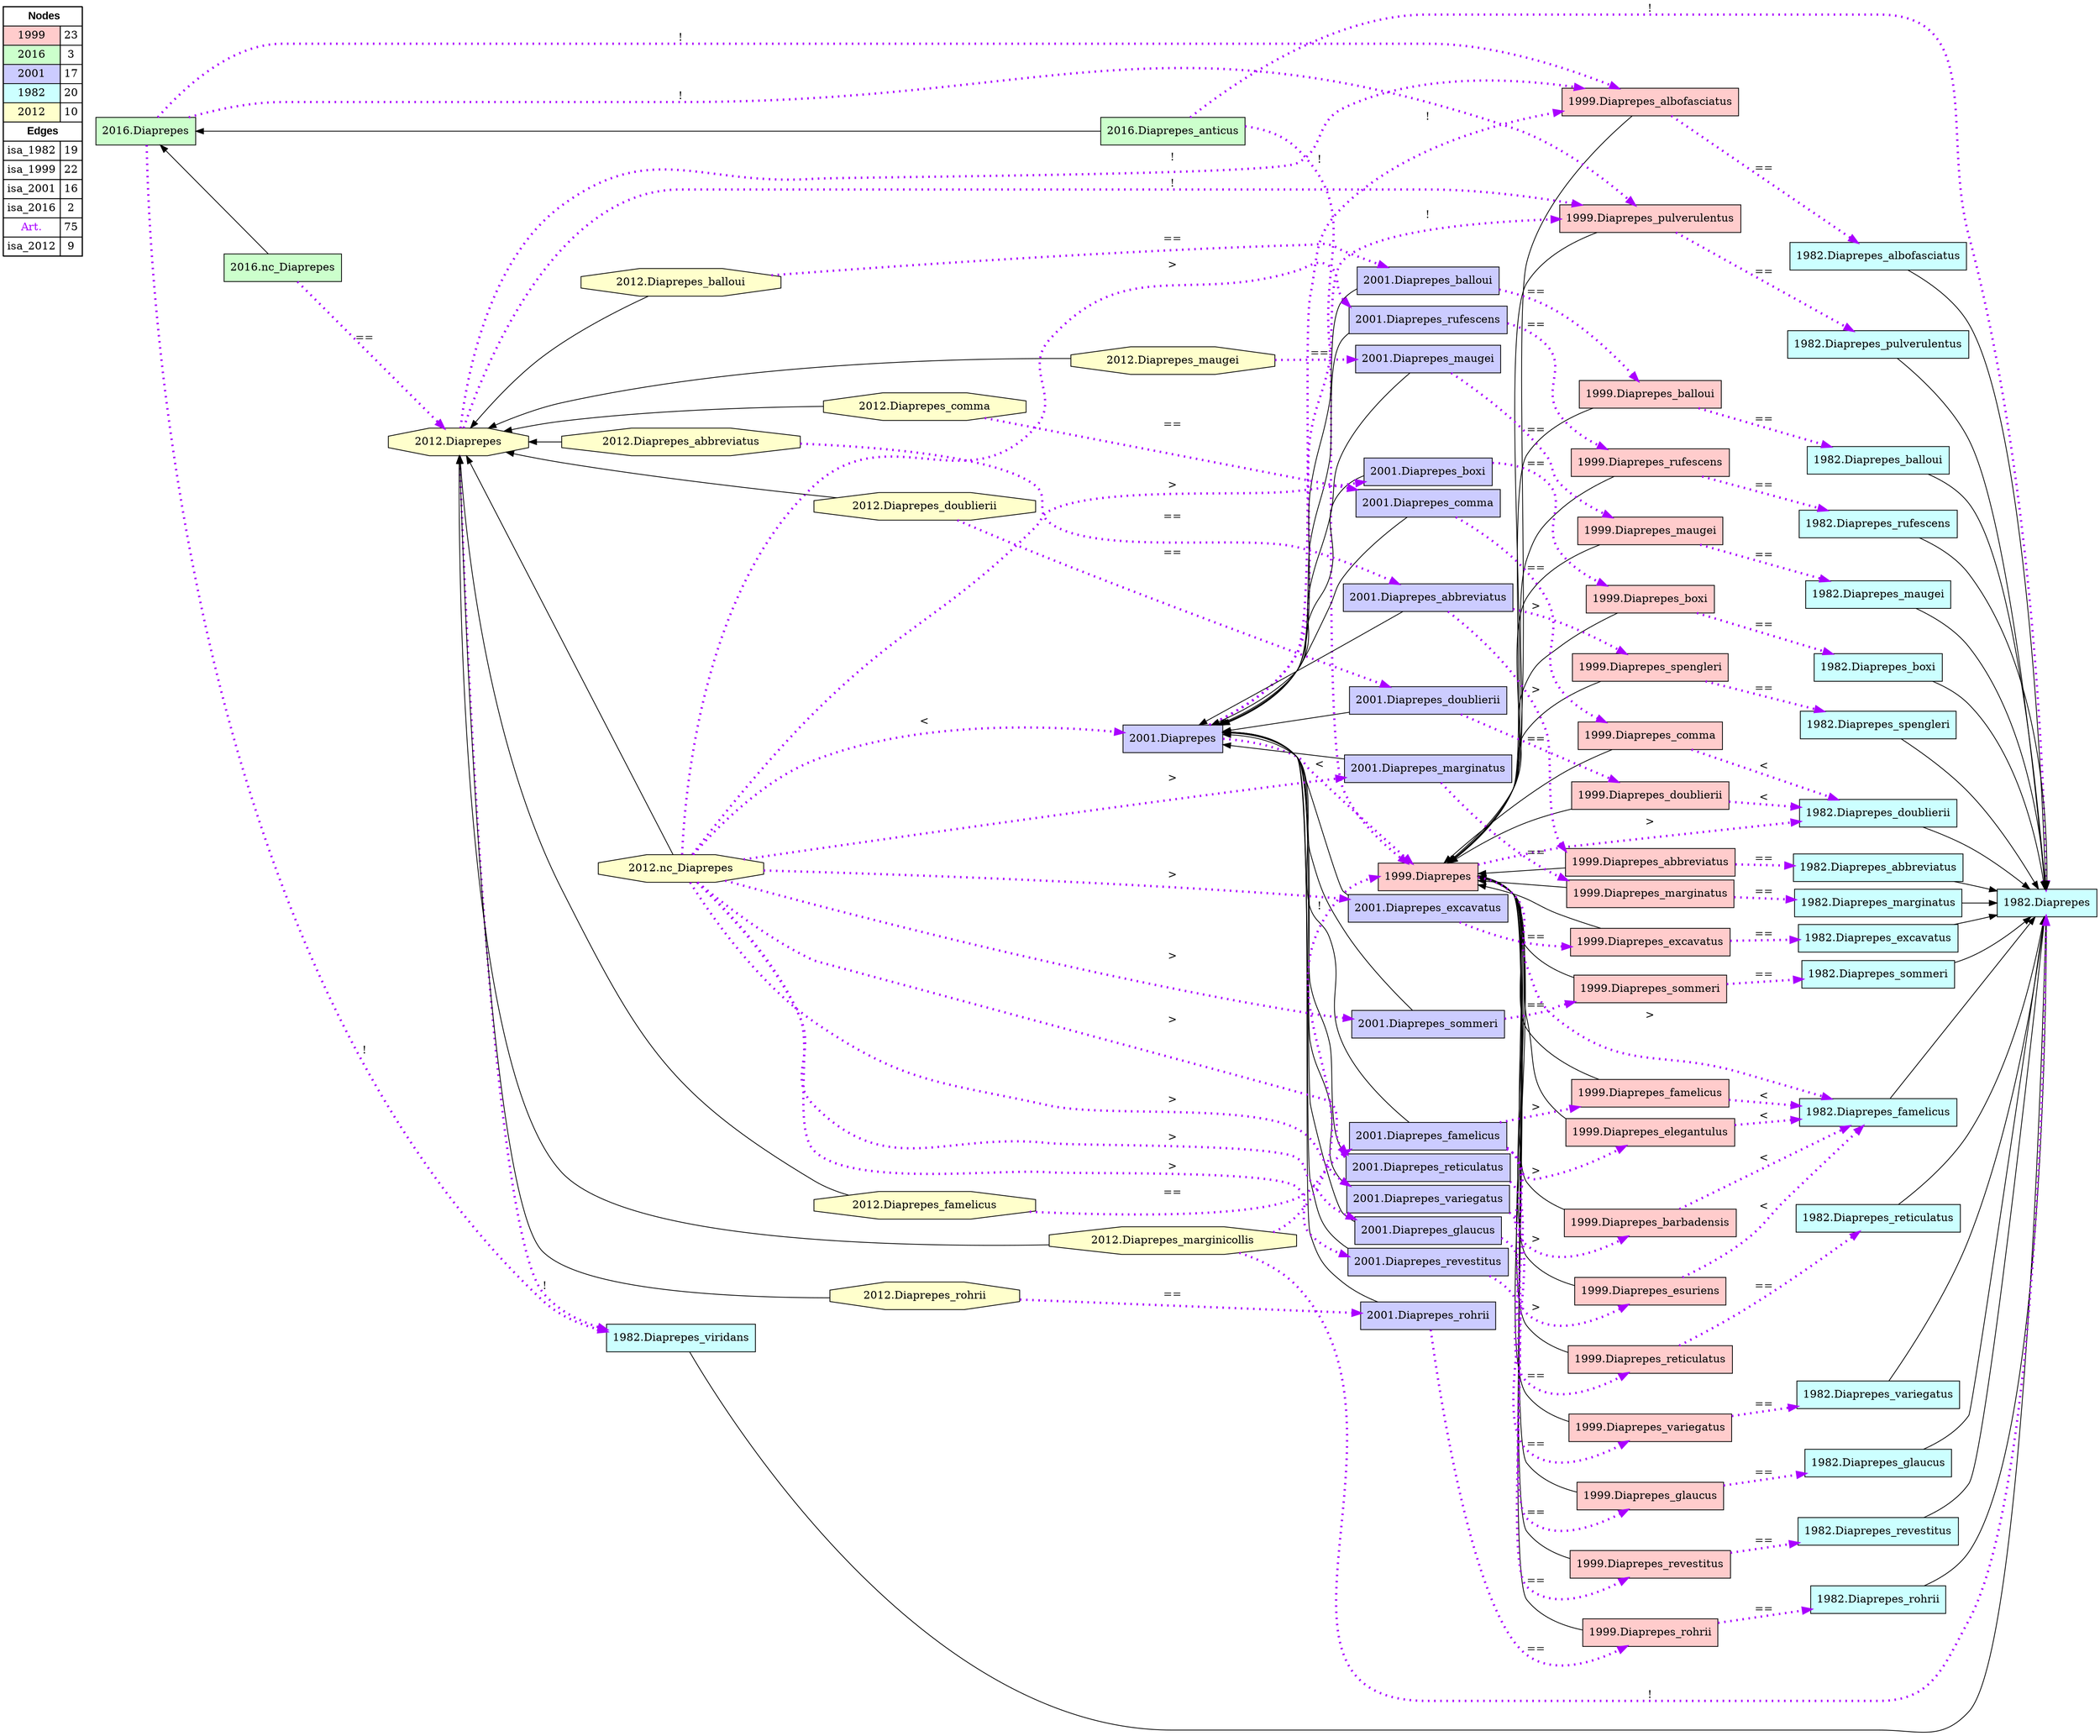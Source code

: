 digraph{
rankdir=LR
node[shape=circle style=filled fillcolor="#FFFFFF"] 
node[shape=box style=filled fillcolor="#FFCCCC"] 
"1999.Diaprepes_esuriens"
"1999.Diaprepes_famelicus"
"1999.Diaprepes_sommeri"
"1999.Diaprepes_excavatus"
"1999.Diaprepes_elegantulus"
"1999.Diaprepes"
"1999.Diaprepes_balloui"
"1999.Diaprepes_comma"
"1999.Diaprepes_marginatus"
"1999.Diaprepes_albofasciatus"
"1999.Diaprepes_barbadensis"
"1999.Diaprepes_doublierii"
"1999.Diaprepes_rufescens"
"1999.Diaprepes_spengleri"
"1999.Diaprepes_maugei"
"1999.Diaprepes_pulverulentus"
"1999.Diaprepes_abbreviatus"
"1999.Diaprepes_variegatus"
"1999.Diaprepes_reticulatus"
"1999.Diaprepes_boxi"
"1999.Diaprepes_revestitus"
"1999.Diaprepes_rohrii"
"1999.Diaprepes_glaucus"
node[shape=circle style=filled fillcolor="#FFFFFF"] 
node[shape=box style=filled fillcolor="#CCFFCC"] 
"2016.Diaprepes_anticus"
"2016.Diaprepes"
"2016.nc_Diaprepes"
node[shape=circle style=filled fillcolor="#FFFFFF"] 
node[shape=box style=filled fillcolor="#CCCCFF"] 
"2001.Diaprepes_comma"
"2001.Diaprepes_famelicus"
"2001.Diaprepes_rufescens"
"2001.Diaprepes_boxi"
"2001.Diaprepes"
"2001.Diaprepes_balloui"
"2001.Diaprepes_maugei"
"2001.Diaprepes_reticulatus"
"2001.Diaprepes_variegatus"
"2001.Diaprepes_marginatus"
"2001.Diaprepes_abbreviatus"
"2001.Diaprepes_rohrii"
"2001.Diaprepes_excavatus"
"2001.Diaprepes_revestitus"
"2001.Diaprepes_sommeri"
"2001.Diaprepes_glaucus"
"2001.Diaprepes_doublierii"
node[shape=circle style=filled fillcolor="#FFFFFF"] 
node[shape=box style=filled fillcolor="#CCFFFF"] 
"1982.Diaprepes_rufescens"
"1982.Diaprepes_sommeri"
"1982.Diaprepes_balloui"
"1982.Diaprepes_maugei"
"1982.Diaprepes"
"1982.Diaprepes_spengleri"
"1982.Diaprepes_boxi"
"1982.Diaprepes_pulverulentus"
"1982.Diaprepes_abbreviatus"
"1982.Diaprepes_marginatus"
"1982.Diaprepes_doublierii"
"1982.Diaprepes_reticulatus"
"1982.Diaprepes_excavatus"
"1982.Diaprepes_albofasciatus"
"1982.Diaprepes_rohrii"
"1982.Diaprepes_variegatus"
"1982.Diaprepes_glaucus"
"1982.Diaprepes_viridans"
"1982.Diaprepes_revestitus"
"1982.Diaprepes_famelicus"
node[shape=circle style=filled fillcolor="#FFFFFF"] 
node[shape=octagon style=filled fillcolor="#FFFFCC"] 
"2012.nc_Diaprepes"
"2012.Diaprepes_famelicus"
"2012.Diaprepes_comma"
"2012.Diaprepes_rohrii"
"2012.Diaprepes"
"2012.Diaprepes_marginicollis"
"2012.Diaprepes_doublierii"
"2012.Diaprepes_maugei"
"2012.Diaprepes_abbreviatus"
"2012.Diaprepes_balloui"
edge[style=solid color="#000000" constraint=true penwidth=1]
edge[style=solid color="#000000" constraint=true penwidth=1]
"1982.Diaprepes_variegatus" -> "1982.Diaprepes"
"1982.Diaprepes_reticulatus" -> "1982.Diaprepes"
"1982.Diaprepes_excavatus" -> "1982.Diaprepes"
"1982.Diaprepes_spengleri" -> "1982.Diaprepes"
"1982.Diaprepes_marginatus" -> "1982.Diaprepes"
"1982.Diaprepes_balloui" -> "1982.Diaprepes"
"1982.Diaprepes_viridans" -> "1982.Diaprepes"
"1982.Diaprepes_pulverulentus" -> "1982.Diaprepes"
"1982.Diaprepes_boxi" -> "1982.Diaprepes"
"1982.Diaprepes_albofasciatus" -> "1982.Diaprepes"
"1982.Diaprepes_glaucus" -> "1982.Diaprepes"
"1982.Diaprepes_maugei" -> "1982.Diaprepes"
"1982.Diaprepes_abbreviatus" -> "1982.Diaprepes"
"1982.Diaprepes_famelicus" -> "1982.Diaprepes"
"1982.Diaprepes_sommeri" -> "1982.Diaprepes"
"1982.Diaprepes_revestitus" -> "1982.Diaprepes"
"1982.Diaprepes_doublierii" -> "1982.Diaprepes"
"1982.Diaprepes_rufescens" -> "1982.Diaprepes"
"1982.Diaprepes_rohrii" -> "1982.Diaprepes"
edge[style=solid color="#000000" constraint=true penwidth=1]
edge[style=solid color="#000000" constraint=true penwidth=1]
"1999.Diaprepes" -> "1999.Diaprepes_variegatus" [dir=back]
"1999.Diaprepes" -> "1999.Diaprepes_marginatus" [dir=back]
"1999.Diaprepes" -> "1999.Diaprepes_boxi" [dir=back]
"1999.Diaprepes" -> "1999.Diaprepes_elegantulus" [dir=back]
"1999.Diaprepes" -> "1999.Diaprepes_rohrii" [dir=back]
"1999.Diaprepes" -> "1999.Diaprepes_barbadensis" [dir=back]
"1999.Diaprepes" -> "1999.Diaprepes_revestitus" [dir=back]
"1999.Diaprepes" -> "1999.Diaprepes_maugei" [dir=back]
"1999.Diaprepes" -> "1999.Diaprepes_sommeri" [dir=back]
"1999.Diaprepes" -> "1999.Diaprepes_famelicus" [dir=back]
"1999.Diaprepes" -> "1999.Diaprepes_doublierii" [dir=back]
"1999.Diaprepes" -> "1999.Diaprepes_glaucus" [dir=back]
"1999.Diaprepes" -> "1999.Diaprepes_albofasciatus" [dir=back]
"1999.Diaprepes" -> "1999.Diaprepes_pulverulentus" [dir=back]
"1999.Diaprepes" -> "1999.Diaprepes_spengleri" [dir=back]
"1999.Diaprepes" -> "1999.Diaprepes_abbreviatus" [dir=back]
"1999.Diaprepes" -> "1999.Diaprepes_esuriens" [dir=back]
"1999.Diaprepes" -> "1999.Diaprepes_balloui" [dir=back]
"1999.Diaprepes" -> "1999.Diaprepes_rufescens" [dir=back]
"1999.Diaprepes" -> "1999.Diaprepes_comma" [dir=back]
"1999.Diaprepes" -> "1999.Diaprepes_reticulatus" [dir=back]
"1999.Diaprepes" -> "1999.Diaprepes_excavatus" [dir=back]
edge[style=solid color="#000000" constraint=true penwidth=1]
edge[style=solid color="#000000" constraint=true penwidth=1]
"2001.Diaprepes" -> "2001.Diaprepes_abbreviatus" [dir=back]
"2001.Diaprepes" -> "2001.Diaprepes_revestitus" [dir=back]
"2001.Diaprepes" -> "2001.Diaprepes_doublierii" [dir=back]
"2001.Diaprepes" -> "2001.Diaprepes_maugei" [dir=back]
"2001.Diaprepes" -> "2001.Diaprepes_marginatus" [dir=back]
"2001.Diaprepes" -> "2001.Diaprepes_rohrii" [dir=back]
"2001.Diaprepes" -> "2001.Diaprepes_famelicus" [dir=back]
"2001.Diaprepes" -> "2001.Diaprepes_reticulatus" [dir=back]
"2001.Diaprepes" -> "2001.Diaprepes_sommeri" [dir=back]
"2001.Diaprepes" -> "2001.Diaprepes_excavatus" [dir=back]
"2001.Diaprepes" -> "2001.Diaprepes_boxi" [dir=back]
"2001.Diaprepes" -> "2001.Diaprepes_variegatus" [dir=back]
"2001.Diaprepes" -> "2001.Diaprepes_glaucus" [dir=back]
"2001.Diaprepes" -> "2001.Diaprepes_balloui" [dir=back]
"2001.Diaprepes" -> "2001.Diaprepes_comma" [dir=back]
"2001.Diaprepes" -> "2001.Diaprepes_rufescens" [dir=back]
edge[style=solid color="#000000" constraint=true penwidth=1]
edge[style=solid color="#000000" constraint=true penwidth=1]
"2016.Diaprepes" -> "2016.Diaprepes_anticus" [dir=back]
"2016.Diaprepes" -> "2016.nc_Diaprepes" [dir=back]
edge[style=solid color="#000000" constraint=true penwidth=1]
edge[style=dotted color="#AA00FF" constraint=true penwidth=3]
"2001.Diaprepes_marginatus" -> "1999.Diaprepes_marginatus" [label="=="]
"1999.Diaprepes_albofasciatus" -> "1982.Diaprepes_albofasciatus" [label="=="]
"2001.Diaprepes" -> "1999.Diaprepes_albofasciatus" [label="!"]
"2012.nc_Diaprepes" -> "2001.Diaprepes_revestitus" [label=">"]
"2001.Diaprepes_famelicus" -> "1999.Diaprepes_barbadensis" [label=">"]
"1999.Diaprepes_comma" -> "1982.Diaprepes_doublierii" [label="<"]
"2012.nc_Diaprepes" -> "2001.Diaprepes" [label="<"]
"1999.Diaprepes_esuriens" -> "1982.Diaprepes_famelicus" [label="<"]
"1999.Diaprepes_sommeri" -> "1982.Diaprepes_sommeri" [label="=="]
"1999.Diaprepes_elegantulus" -> "1982.Diaprepes_famelicus" [label="<"]
"2012.Diaprepes_maugei" -> "2001.Diaprepes_maugei" [label="=="]
"2001.Diaprepes_sommeri" -> "1999.Diaprepes_sommeri" [label="=="]
"2012.Diaprepes_abbreviatus" -> "2001.Diaprepes_abbreviatus" [label="=="]
"2016.nc_Diaprepes" -> "2012.Diaprepes" [label="=="]
"1999.Diaprepes_rufescens" -> "1982.Diaprepes_rufescens" [label="=="]
"1999.Diaprepes_marginatus" -> "1982.Diaprepes_marginatus" [label="=="]
"2001.Diaprepes_glaucus" -> "1999.Diaprepes_glaucus" [label="=="]
"2001.Diaprepes_abbreviatus" -> "1999.Diaprepes_abbreviatus" [label=">"]
"2001.Diaprepes_rufescens" -> "1999.Diaprepes_rufescens" [label="=="]
"2001.Diaprepes_balloui" -> "1999.Diaprepes_balloui" [label="=="]
"2016.Diaprepes" -> "1982.Diaprepes_viridans" [label="!"]
"1999.Diaprepes_doublierii" -> "1982.Diaprepes_doublierii" [label="<"]
"2012.Diaprepes_marginicollis" -> "1999.Diaprepes" [label="!"]
"2001.Diaprepes_famelicus" -> "1999.Diaprepes_esuriens" [label=">"]
"1999.Diaprepes_abbreviatus" -> "1982.Diaprepes_abbreviatus" [label="=="]
"2001.Diaprepes_variegatus" -> "1999.Diaprepes_variegatus" [label="=="]
"2001.Diaprepes" -> "1999.Diaprepes" [label="<"]
"2001.Diaprepes_excavatus" -> "1999.Diaprepes_excavatus" [label="=="]
"1999.Diaprepes_excavatus" -> "1982.Diaprepes_excavatus" [label="=="]
"2001.Diaprepes_famelicus" -> "1999.Diaprepes_famelicus" [label=">"]
"2012.nc_Diaprepes" -> "2001.Diaprepes_variegatus" [label=">"]
"2012.Diaprepes_comma" -> "2001.Diaprepes_comma" [label="=="]
"2012.Diaprepes_doublierii" -> "2001.Diaprepes_doublierii" [label="=="]
"1999.Diaprepes_rohrii" -> "1982.Diaprepes_rohrii" [label="=="]
"2012.Diaprepes" -> "1982.Diaprepes_viridans" [label="!"]
"2012.nc_Diaprepes" -> "2001.Diaprepes_marginatus" [label=">"]
"1999.Diaprepes_variegatus" -> "1982.Diaprepes_variegatus" [label="=="]
"2001.Diaprepes_revestitus" -> "1999.Diaprepes_revestitus" [label="=="]
"2012.Diaprepes_rohrii" -> "2001.Diaprepes_rohrii" [label="=="]
"2012.nc_Diaprepes" -> "2001.Diaprepes_excavatus" [label=">"]
"2016.Diaprepes_anticus" -> "1999.Diaprepes" [label="!"]
"2012.Diaprepes_balloui" -> "2001.Diaprepes_balloui" [label="=="]
"1999.Diaprepes_revestitus" -> "1982.Diaprepes_revestitus" [label="=="]
"2016.Diaprepes_anticus" -> "1982.Diaprepes" [label="!"]
"1999.Diaprepes_boxi" -> "1982.Diaprepes_boxi" [label="=="]
"1999.Diaprepes_maugei" -> "1982.Diaprepes_maugei" [label="=="]
"2012.nc_Diaprepes" -> "2001.Diaprepes_boxi" [label=">"]
"2001.Diaprepes_maugei" -> "1999.Diaprepes_maugei" [label="=="]
"2012.Diaprepes_famelicus" -> "2001.Diaprepes_famelicus" [label="=="]
"2001.Diaprepes" -> "1999.Diaprepes_pulverulentus" [label="!"]
"2012.nc_Diaprepes" -> "2001.Diaprepes_rufescens" [label=">"]
"2001.Diaprepes_doublierii" -> "1999.Diaprepes_doublierii" [label="=="]
"2001.Diaprepes_rohrii" -> "1999.Diaprepes_rohrii" [label="=="]
"2012.Diaprepes" -> "1999.Diaprepes_albofasciatus" [label="!"]
"1999.Diaprepes_spengleri" -> "1982.Diaprepes_spengleri" [label="=="]
"1999.Diaprepes_barbadensis" -> "1982.Diaprepes_famelicus" [label="<"]
"2012.Diaprepes_marginicollis" -> "1982.Diaprepes" [label="!"]
"2012.nc_Diaprepes" -> "2001.Diaprepes_reticulatus" [label=">"]
"1999.Diaprepes_balloui" -> "1982.Diaprepes_balloui" [label="=="]
"2001.Diaprepes_comma" -> "1999.Diaprepes_comma" [label="=="]
"2016.Diaprepes" -> "1999.Diaprepes_albofasciatus" [label="!"]
"2012.Diaprepes" -> "1999.Diaprepes_pulverulentus" [label="!"]
"1999.Diaprepes_glaucus" -> "1982.Diaprepes_glaucus" [label="=="]
"1999.Diaprepes" -> "1982.Diaprepes_famelicus" [label=">"]
"2016.Diaprepes" -> "1999.Diaprepes_pulverulentus" [label="!"]
"2001.Diaprepes_abbreviatus" -> "1999.Diaprepes_spengleri" [label=">"]
"2012.nc_Diaprepes" -> "2001.Diaprepes_glaucus" [label=">"]
"1999.Diaprepes_reticulatus" -> "1982.Diaprepes_reticulatus" [label="=="]
"2001.Diaprepes_reticulatus" -> "1999.Diaprepes_reticulatus" [label="=="]
"1999.Diaprepes_famelicus" -> "1982.Diaprepes_famelicus" [label="<"]
"1999.Diaprepes_pulverulentus" -> "1982.Diaprepes_pulverulentus" [label="=="]
"2001.Diaprepes_famelicus" -> "1999.Diaprepes_elegantulus" [label=">"]
"2012.nc_Diaprepes" -> "2001.Diaprepes_sommeri" [label=">"]
"1999.Diaprepes" -> "1982.Diaprepes_doublierii" [label=">"]
"2001.Diaprepes_boxi" -> "1999.Diaprepes_boxi" [label="=="]
edge[style=solid color="#000000" constraint=true penwidth=1]
edge[style=solid color="#000000" constraint=true penwidth=1]
"2012.Diaprepes" -> "2012.Diaprepes_balloui" [dir=back]
"2012.Diaprepes" -> "2012.Diaprepes_doublierii" [dir=back]
"2012.Diaprepes" -> "2012.Diaprepes_famelicus" [dir=back]
"2012.Diaprepes" -> "2012.Diaprepes_rohrii" [dir=back]
"2012.Diaprepes" -> "2012.Diaprepes_comma" [dir=back]
"2012.Diaprepes" -> "2012.Diaprepes_abbreviatus" [dir=back]
"2012.Diaprepes" -> "2012.Diaprepes_marginicollis" [dir=back]
"2012.Diaprepes" -> "2012.Diaprepes_maugei" [dir=back]
"2012.Diaprepes" -> "2012.nc_Diaprepes" [dir=back]
node[shape=box] 
{rank=source Legend [fillcolor= white margin=0 label=< 
 <TABLE BORDER="0" CELLBORDER="1" CELLSPACING="0" CELLPADDING="4"> 
<TR> <TD COLSPAN="2"><font face="Arial Black"> Nodes</font></TD> </TR> 
<TR> 
 <TD bgcolor="#FFCCCC">1999</TD> 
 <TD>23</TD> 
 </TR> 
<TR> 
 <TD bgcolor="#CCFFCC">2016</TD> 
 <TD>3</TD> 
 </TR> 
<TR> 
 <TD bgcolor="#CCCCFF">2001</TD> 
 <TD>17</TD> 
 </TR> 
<TR> 
 <TD bgcolor="#CCFFFF">1982</TD> 
 <TD>20</TD> 
 </TR> 
<TR> 
 <TD bgcolor="#FFFFCC">2012</TD> 
 <TD>10</TD> 
 </TR> 
<TR> <TD COLSPAN="2"><font face = "Arial Black"> Edges </font></TD> </TR> 
<TR> 
 <TD><font color ="#000000">isa_1982</font></TD> 
 <TD>19</TD> 
 </TR> 
<TR> 
 <TD><font color ="#000000">isa_1999</font></TD> 
 <TD>22</TD> 
 </TR> 
<TR> 
 <TD><font color ="#000000">isa_2001</font></TD> 
 <TD>16</TD> 
 </TR> 
<TR> 
 <TD><font color ="#000000">isa_2016</font></TD> 
 <TD>2</TD> 
 </TR> 
<TR> 
 <TD><font color ="#AA00FF">Art.</font></TD> 
 <TD>75</TD> 
 </TR> 
<TR> 
 <TD><font color ="#000000">isa_2012</font></TD> 
 <TD>9</TD> 
 </TR> 
</TABLE> 
 >] } 
}